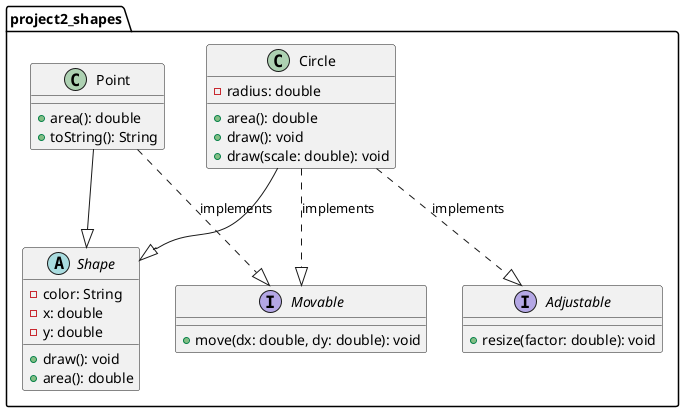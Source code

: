 @startuml
package project2_shapes {
    abstract class Shape {
        - color: String
        - x: double
        - y: double
        + draw(): void
        + area(): double
    }

    class Circle {
        - radius: double
        + area(): double
        + draw(): void
        + draw(scale: double): void
    }

    class Point {
        + area(): double
        + toString(): String
    }

    interface Movable {
        + move(dx: double, dy: double): void
    }

    interface Adjustable {
        + resize(factor: double): void
    }

    Circle --|> Shape
    Point --|> Shape

    Circle ..|> Movable : implements
    Point ..|> Movable : implements

    Circle ..|> Adjustable : implements
}
@enduml